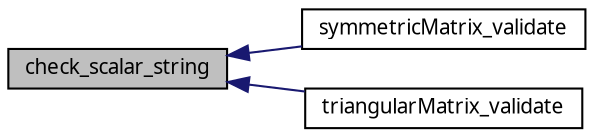 digraph G
{
  edge [fontname="FreeSans.ttf",fontsize=10,labelfontname="FreeSans.ttf",labelfontsize=10];
  node [fontname="FreeSans.ttf",fontsize=10,shape=record];
  rankdir=LR;
  Node1 [label="check_scalar_string",height=0.2,width=0.4,color="black", fillcolor="grey75", style="filled" fontcolor="black"];
  Node1 -> Node2 [dir=back,color="midnightblue",fontsize=10,style="solid",fontname="FreeSans.ttf"];
  Node2 [label="symmetricMatrix_validate",height=0.2,width=0.4,color="black", fillcolor="white", style="filled",URL="$Mutils_8h.html#0d501d2a856f4fdfd3acab0d14888b6e"];
  Node1 -> Node3 [dir=back,color="midnightblue",fontsize=10,style="solid",fontname="FreeSans.ttf"];
  Node3 [label="triangularMatrix_validate",height=0.2,width=0.4,color="black", fillcolor="white", style="filled",URL="$Mutils_8h.html#0193c7fc2f398bf2a8431b22eb76d7c3"];
}

